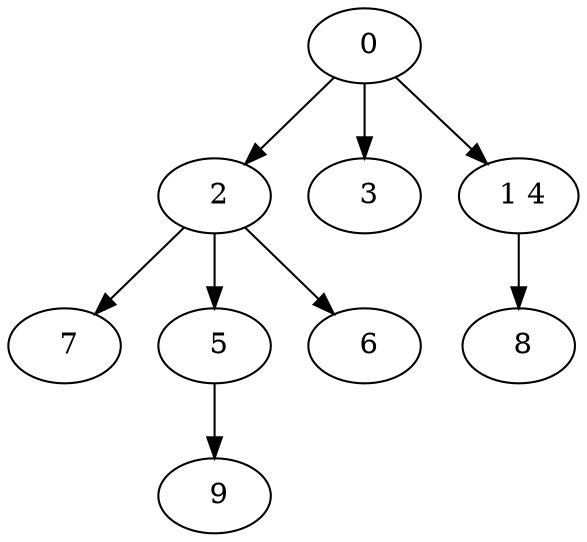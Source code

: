 digraph mytree {
" 0" -> " 2";
" 0" -> " 3";
" 0" -> " 1 4";
" 2" -> " 7";
" 2" -> " 5";
" 2" -> " 6";
" 3";
" 8";
" 1 4" -> " 8";
" 7";
" 5" -> " 9";
" 6";
" 9";
}
